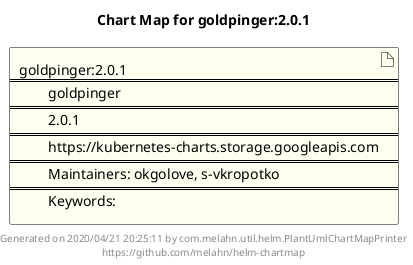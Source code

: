 @startuml
skinparam linetype ortho
skinparam backgroundColor white
skinparam usecaseBorderColor black
skinparam usecaseArrowColor LightSlateGray
skinparam artifactBorderColor black
skinparam artifactArrowColor LightSlateGray

title Chart Map for goldpinger:2.0.1

'There is one referenced Helm Chart
artifact "goldpinger:2.0.1\n====\n\tgoldpinger\n====\n\t2.0.1\n====\n\thttps://kubernetes-charts.storage.googleapis.com\n====\n\tMaintainers: okgolove, s-vkropotko\n====\n\tKeywords: " as goldpinger_2_0_1 #Ivory

'There are 0 referenced Docker Images

'Chart Dependencies

center footer Generated on 2020/04/21 20:25:11 by com.melahn.util.helm.PlantUmlChartMapPrinter\nhttps://github.com/melahn/helm-chartmap
@enduml
